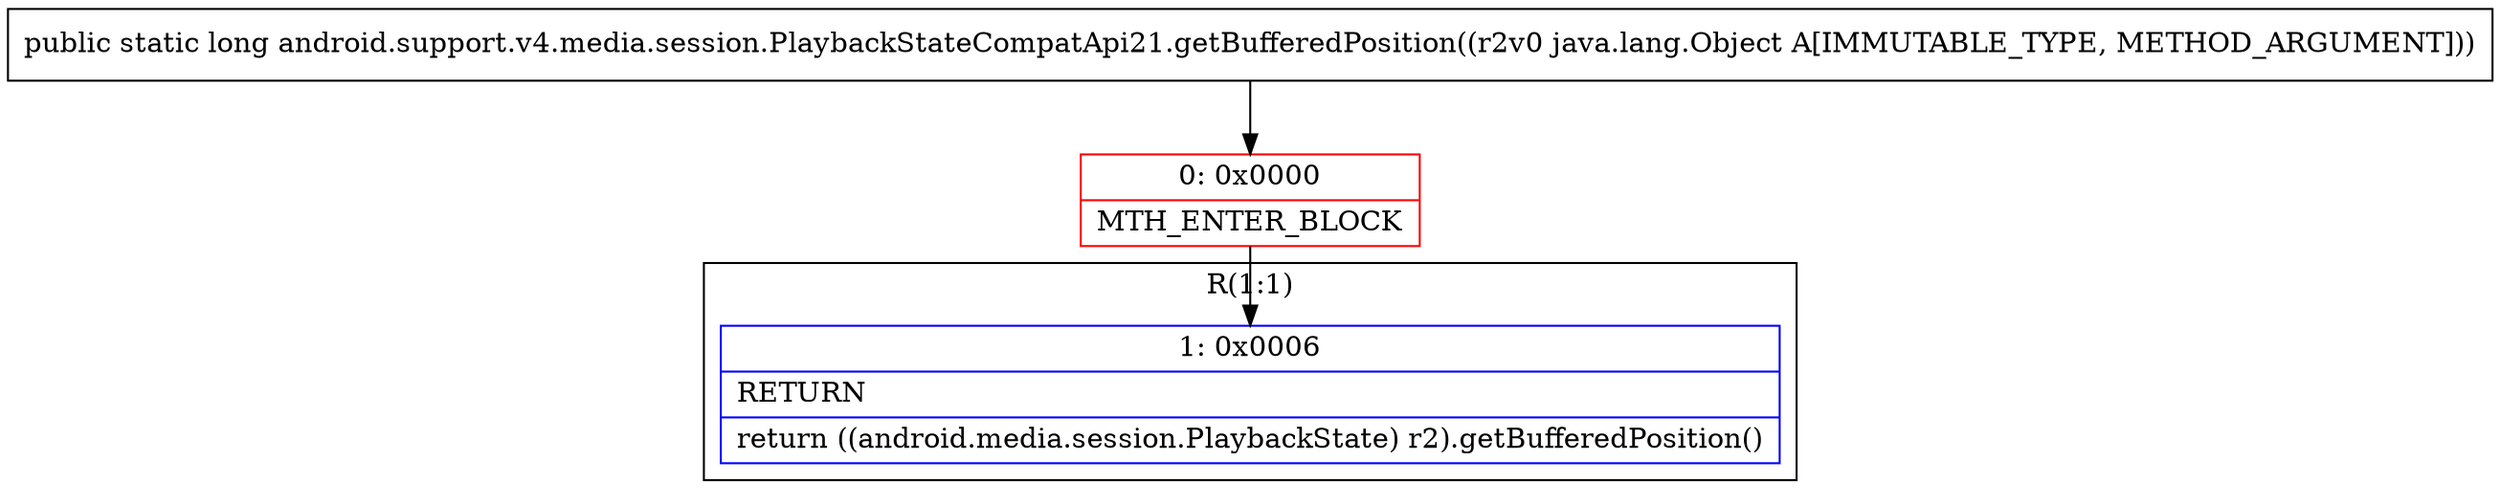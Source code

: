 digraph "CFG forandroid.support.v4.media.session.PlaybackStateCompatApi21.getBufferedPosition(Ljava\/lang\/Object;)J" {
subgraph cluster_Region_841751506 {
label = "R(1:1)";
node [shape=record,color=blue];
Node_1 [shape=record,label="{1\:\ 0x0006|RETURN\l|return ((android.media.session.PlaybackState) r2).getBufferedPosition()\l}"];
}
Node_0 [shape=record,color=red,label="{0\:\ 0x0000|MTH_ENTER_BLOCK\l}"];
MethodNode[shape=record,label="{public static long android.support.v4.media.session.PlaybackStateCompatApi21.getBufferedPosition((r2v0 java.lang.Object A[IMMUTABLE_TYPE, METHOD_ARGUMENT])) }"];
MethodNode -> Node_0;
Node_0 -> Node_1;
}

